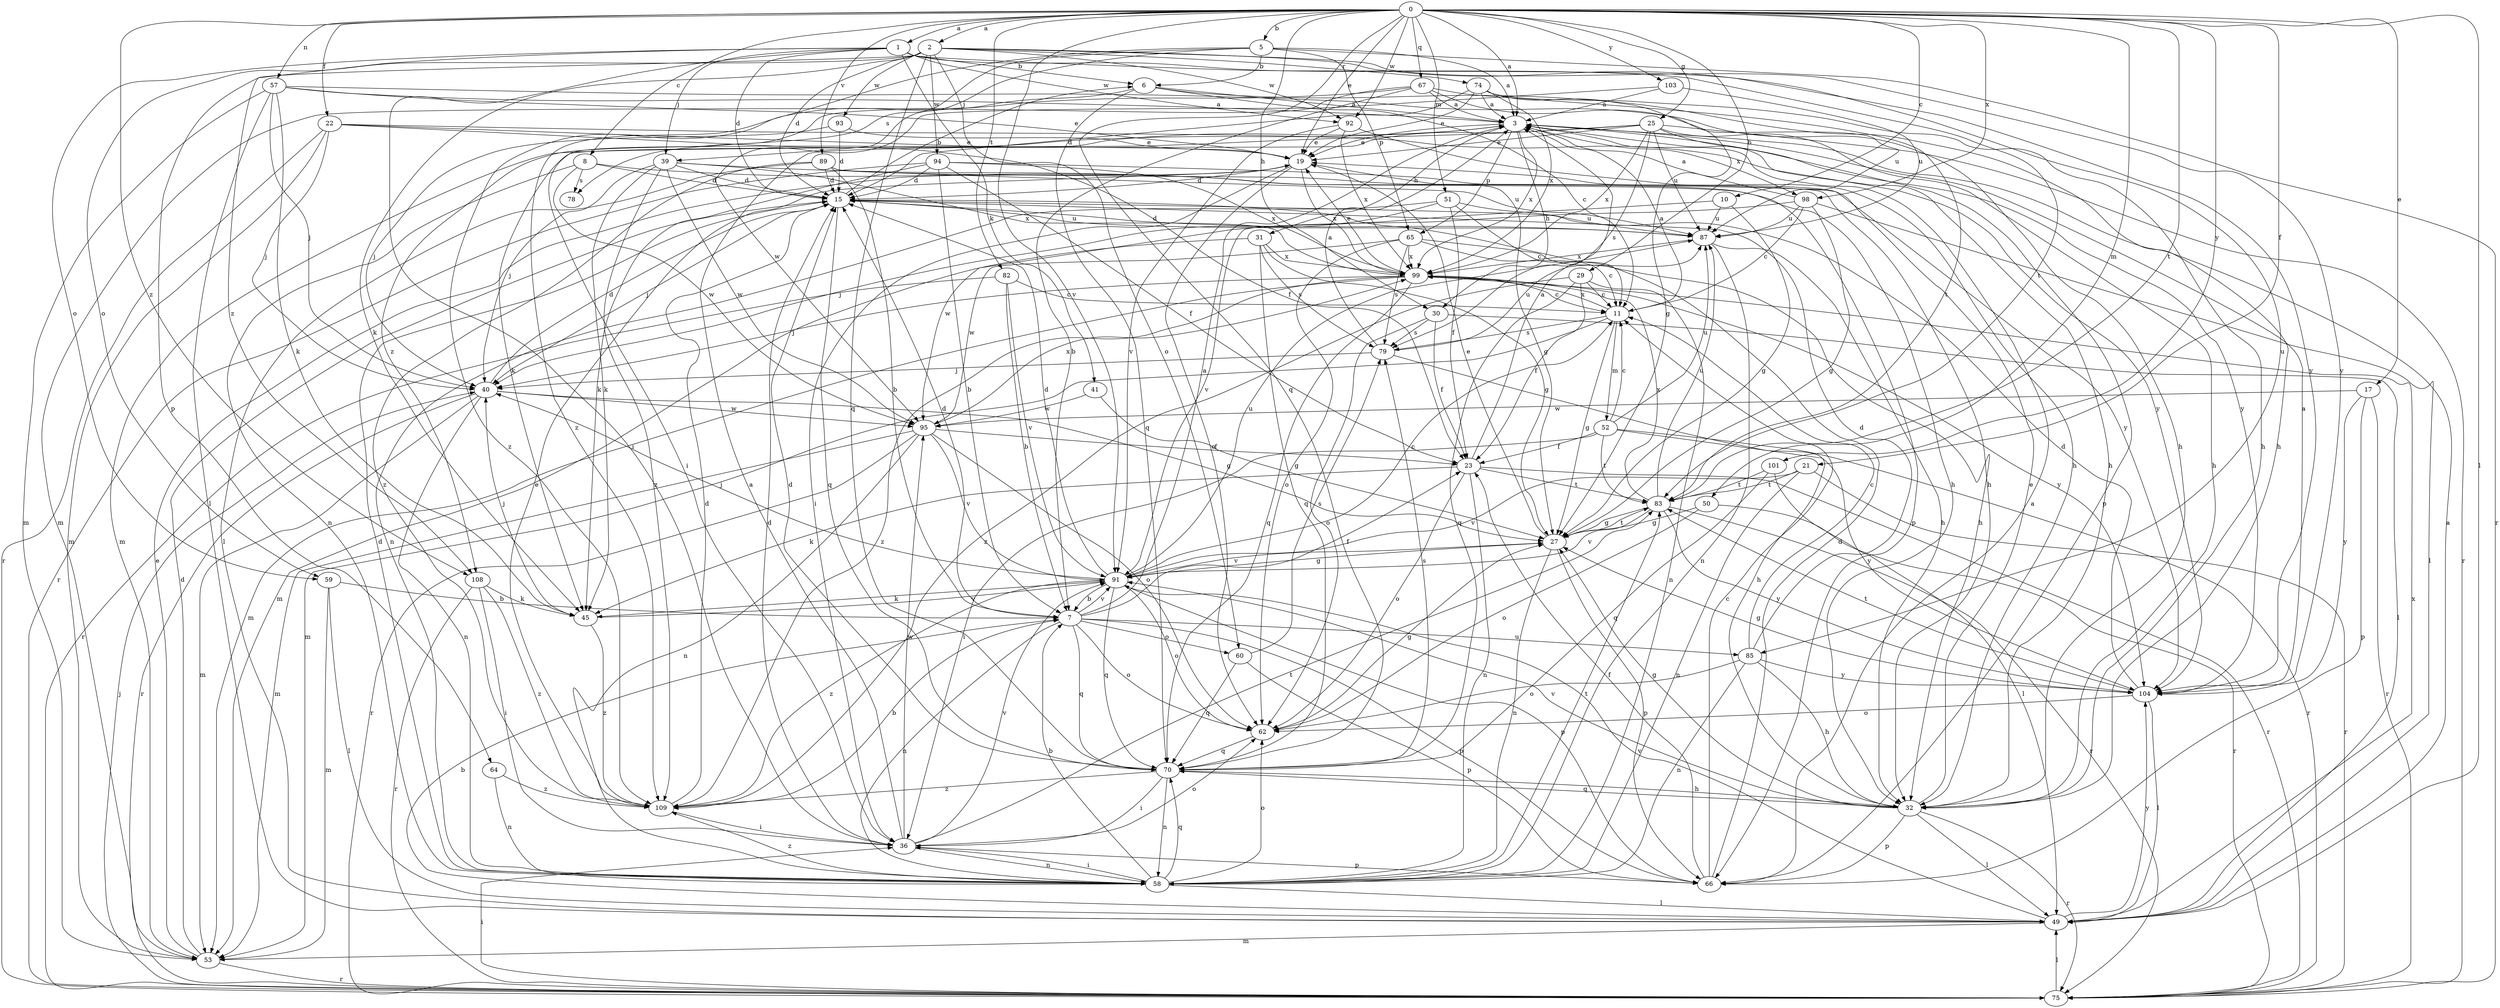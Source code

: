 strict digraph  {
0;
1;
2;
3;
5;
6;
7;
8;
10;
11;
15;
17;
19;
21;
22;
23;
25;
27;
29;
30;
31;
32;
36;
39;
40;
41;
45;
49;
50;
51;
52;
53;
57;
58;
59;
60;
62;
64;
65;
66;
67;
70;
74;
75;
78;
79;
82;
83;
85;
87;
89;
91;
92;
93;
94;
95;
98;
99;
101;
103;
104;
108;
109;
0 -> 1  [label=a];
0 -> 2  [label=a];
0 -> 3  [label=a];
0 -> 5  [label=b];
0 -> 8  [label=c];
0 -> 10  [label=c];
0 -> 17  [label=e];
0 -> 19  [label=e];
0 -> 21  [label=f];
0 -> 22  [label=f];
0 -> 25  [label=g];
0 -> 29  [label=h];
0 -> 30  [label=h];
0 -> 49  [label=l];
0 -> 50  [label=m];
0 -> 51  [label=m];
0 -> 57  [label=n];
0 -> 67  [label=q];
0 -> 70  [label=q];
0 -> 82  [label=t];
0 -> 83  [label=t];
0 -> 89  [label=v];
0 -> 91  [label=v];
0 -> 92  [label=w];
0 -> 98  [label=x];
0 -> 101  [label=y];
0 -> 103  [label=y];
0 -> 108  [label=z];
1 -> 6  [label=b];
1 -> 15  [label=d];
1 -> 36  [label=i];
1 -> 39  [label=j];
1 -> 41  [label=k];
1 -> 59  [label=o];
1 -> 83  [label=t];
1 -> 92  [label=w];
1 -> 104  [label=y];
1 -> 108  [label=z];
2 -> 15  [label=d];
2 -> 45  [label=k];
2 -> 59  [label=o];
2 -> 60  [label=o];
2 -> 64  [label=p];
2 -> 70  [label=q];
2 -> 74  [label=r];
2 -> 85  [label=u];
2 -> 92  [label=w];
2 -> 93  [label=w];
2 -> 94  [label=w];
2 -> 104  [label=y];
3 -> 19  [label=e];
3 -> 30  [label=h];
3 -> 31  [label=h];
3 -> 32  [label=h];
3 -> 65  [label=p];
3 -> 98  [label=x];
3 -> 99  [label=x];
3 -> 104  [label=y];
3 -> 108  [label=z];
5 -> 3  [label=a];
5 -> 6  [label=b];
5 -> 39  [label=j];
5 -> 65  [label=p];
5 -> 75  [label=r];
5 -> 78  [label=s];
5 -> 109  [label=z];
6 -> 3  [label=a];
6 -> 11  [label=c];
6 -> 32  [label=h];
6 -> 70  [label=q];
6 -> 109  [label=z];
7 -> 3  [label=a];
7 -> 15  [label=d];
7 -> 23  [label=f];
7 -> 58  [label=n];
7 -> 60  [label=o];
7 -> 62  [label=o];
7 -> 66  [label=p];
7 -> 70  [label=q];
7 -> 85  [label=u];
7 -> 91  [label=v];
8 -> 15  [label=d];
8 -> 32  [label=h];
8 -> 58  [label=n];
8 -> 78  [label=s];
8 -> 95  [label=w];
10 -> 27  [label=g];
10 -> 87  [label=u];
10 -> 95  [label=w];
11 -> 3  [label=a];
11 -> 27  [label=g];
11 -> 52  [label=m];
11 -> 53  [label=m];
11 -> 79  [label=s];
11 -> 99  [label=x];
15 -> 6  [label=b];
15 -> 40  [label=j];
15 -> 70  [label=q];
15 -> 87  [label=u];
17 -> 66  [label=p];
17 -> 75  [label=r];
17 -> 95  [label=w];
17 -> 104  [label=y];
19 -> 15  [label=d];
19 -> 27  [label=g];
19 -> 36  [label=i];
19 -> 62  [label=o];
19 -> 99  [label=x];
21 -> 58  [label=n];
21 -> 75  [label=r];
21 -> 83  [label=t];
21 -> 91  [label=v];
22 -> 19  [label=e];
22 -> 23  [label=f];
22 -> 40  [label=j];
22 -> 53  [label=m];
22 -> 75  [label=r];
22 -> 104  [label=y];
23 -> 3  [label=a];
23 -> 45  [label=k];
23 -> 58  [label=n];
23 -> 62  [label=o];
23 -> 75  [label=r];
23 -> 83  [label=t];
25 -> 19  [label=e];
25 -> 32  [label=h];
25 -> 45  [label=k];
25 -> 53  [label=m];
25 -> 66  [label=p];
25 -> 75  [label=r];
25 -> 79  [label=s];
25 -> 87  [label=u];
25 -> 99  [label=x];
27 -> 19  [label=e];
27 -> 58  [label=n];
27 -> 66  [label=p];
27 -> 83  [label=t];
27 -> 91  [label=v];
29 -> 11  [label=c];
29 -> 23  [label=f];
29 -> 58  [label=n];
29 -> 70  [label=q];
29 -> 109  [label=z];
30 -> 23  [label=f];
30 -> 49  [label=l];
30 -> 62  [label=o];
30 -> 79  [label=s];
31 -> 27  [label=g];
31 -> 53  [label=m];
31 -> 70  [label=q];
31 -> 79  [label=s];
31 -> 99  [label=x];
32 -> 19  [label=e];
32 -> 27  [label=g];
32 -> 49  [label=l];
32 -> 66  [label=p];
32 -> 70  [label=q];
32 -> 75  [label=r];
32 -> 91  [label=v];
36 -> 3  [label=a];
36 -> 15  [label=d];
36 -> 58  [label=n];
36 -> 62  [label=o];
36 -> 66  [label=p];
36 -> 83  [label=t];
36 -> 91  [label=v];
36 -> 95  [label=w];
39 -> 15  [label=d];
39 -> 40  [label=j];
39 -> 45  [label=k];
39 -> 66  [label=p];
39 -> 95  [label=w];
39 -> 99  [label=x];
39 -> 109  [label=z];
40 -> 15  [label=d];
40 -> 27  [label=g];
40 -> 53  [label=m];
40 -> 58  [label=n];
40 -> 75  [label=r];
40 -> 95  [label=w];
41 -> 27  [label=g];
41 -> 95  [label=w];
45 -> 40  [label=j];
45 -> 91  [label=v];
45 -> 109  [label=z];
49 -> 3  [label=a];
49 -> 7  [label=b];
49 -> 53  [label=m];
49 -> 91  [label=v];
49 -> 99  [label=x];
49 -> 104  [label=y];
50 -> 27  [label=g];
50 -> 62  [label=o];
50 -> 75  [label=r];
51 -> 11  [label=c];
51 -> 23  [label=f];
51 -> 40  [label=j];
51 -> 58  [label=n];
51 -> 87  [label=u];
52 -> 11  [label=c];
52 -> 23  [label=f];
52 -> 36  [label=i];
52 -> 75  [label=r];
52 -> 83  [label=t];
52 -> 87  [label=u];
52 -> 104  [label=y];
53 -> 15  [label=d];
53 -> 19  [label=e];
53 -> 75  [label=r];
57 -> 3  [label=a];
57 -> 19  [label=e];
57 -> 32  [label=h];
57 -> 40  [label=j];
57 -> 45  [label=k];
57 -> 49  [label=l];
57 -> 53  [label=m];
58 -> 7  [label=b];
58 -> 15  [label=d];
58 -> 36  [label=i];
58 -> 49  [label=l];
58 -> 62  [label=o];
58 -> 70  [label=q];
58 -> 83  [label=t];
58 -> 109  [label=z];
59 -> 7  [label=b];
59 -> 49  [label=l];
59 -> 53  [label=m];
60 -> 66  [label=p];
60 -> 70  [label=q];
60 -> 79  [label=s];
62 -> 27  [label=g];
62 -> 70  [label=q];
64 -> 58  [label=n];
64 -> 109  [label=z];
65 -> 11  [label=c];
65 -> 32  [label=h];
65 -> 62  [label=o];
65 -> 79  [label=s];
65 -> 95  [label=w];
65 -> 99  [label=x];
66 -> 3  [label=a];
66 -> 11  [label=c];
66 -> 15  [label=d];
66 -> 23  [label=f];
67 -> 3  [label=a];
67 -> 7  [label=b];
67 -> 36  [label=i];
67 -> 53  [label=m];
67 -> 83  [label=t];
67 -> 87  [label=u];
70 -> 15  [label=d];
70 -> 32  [label=h];
70 -> 36  [label=i];
70 -> 58  [label=n];
70 -> 79  [label=s];
70 -> 109  [label=z];
74 -> 3  [label=a];
74 -> 15  [label=d];
74 -> 19  [label=e];
74 -> 27  [label=g];
74 -> 32  [label=h];
74 -> 99  [label=x];
75 -> 36  [label=i];
75 -> 40  [label=j];
75 -> 49  [label=l];
79 -> 3  [label=a];
79 -> 32  [label=h];
79 -> 40  [label=j];
79 -> 87  [label=u];
82 -> 7  [label=b];
82 -> 11  [label=c];
82 -> 75  [label=r];
82 -> 91  [label=v];
83 -> 27  [label=g];
83 -> 75  [label=r];
83 -> 87  [label=u];
83 -> 91  [label=v];
83 -> 99  [label=x];
83 -> 104  [label=y];
85 -> 11  [label=c];
85 -> 15  [label=d];
85 -> 32  [label=h];
85 -> 58  [label=n];
85 -> 62  [label=o];
85 -> 104  [label=y];
87 -> 15  [label=d];
87 -> 32  [label=h];
87 -> 58  [label=n];
87 -> 99  [label=x];
89 -> 7  [label=b];
89 -> 15  [label=d];
89 -> 32  [label=h];
89 -> 49  [label=l];
89 -> 87  [label=u];
89 -> 109  [label=z];
91 -> 7  [label=b];
91 -> 11  [label=c];
91 -> 15  [label=d];
91 -> 27  [label=g];
91 -> 40  [label=j];
91 -> 45  [label=k];
91 -> 62  [label=o];
91 -> 66  [label=p];
91 -> 70  [label=q];
91 -> 87  [label=u];
91 -> 109  [label=z];
92 -> 19  [label=e];
92 -> 32  [label=h];
92 -> 91  [label=v];
92 -> 99  [label=x];
93 -> 15  [label=d];
93 -> 19  [label=e];
93 -> 40  [label=j];
94 -> 7  [label=b];
94 -> 15  [label=d];
94 -> 23  [label=f];
94 -> 45  [label=k];
94 -> 75  [label=r];
94 -> 99  [label=x];
94 -> 104  [label=y];
95 -> 23  [label=f];
95 -> 53  [label=m];
95 -> 58  [label=n];
95 -> 62  [label=o];
95 -> 75  [label=r];
95 -> 91  [label=v];
95 -> 99  [label=x];
98 -> 3  [label=a];
98 -> 11  [label=c];
98 -> 27  [label=g];
98 -> 49  [label=l];
98 -> 87  [label=u];
98 -> 91  [label=v];
99 -> 11  [label=c];
99 -> 19  [label=e];
99 -> 40  [label=j];
99 -> 53  [label=m];
99 -> 70  [label=q];
99 -> 104  [label=y];
99 -> 109  [label=z];
101 -> 49  [label=l];
101 -> 70  [label=q];
101 -> 83  [label=t];
103 -> 3  [label=a];
103 -> 87  [label=u];
103 -> 95  [label=w];
104 -> 3  [label=a];
104 -> 15  [label=d];
104 -> 27  [label=g];
104 -> 49  [label=l];
104 -> 62  [label=o];
104 -> 83  [label=t];
108 -> 36  [label=i];
108 -> 45  [label=k];
108 -> 75  [label=r];
108 -> 109  [label=z];
109 -> 7  [label=b];
109 -> 15  [label=d];
109 -> 19  [label=e];
109 -> 36  [label=i];
}
